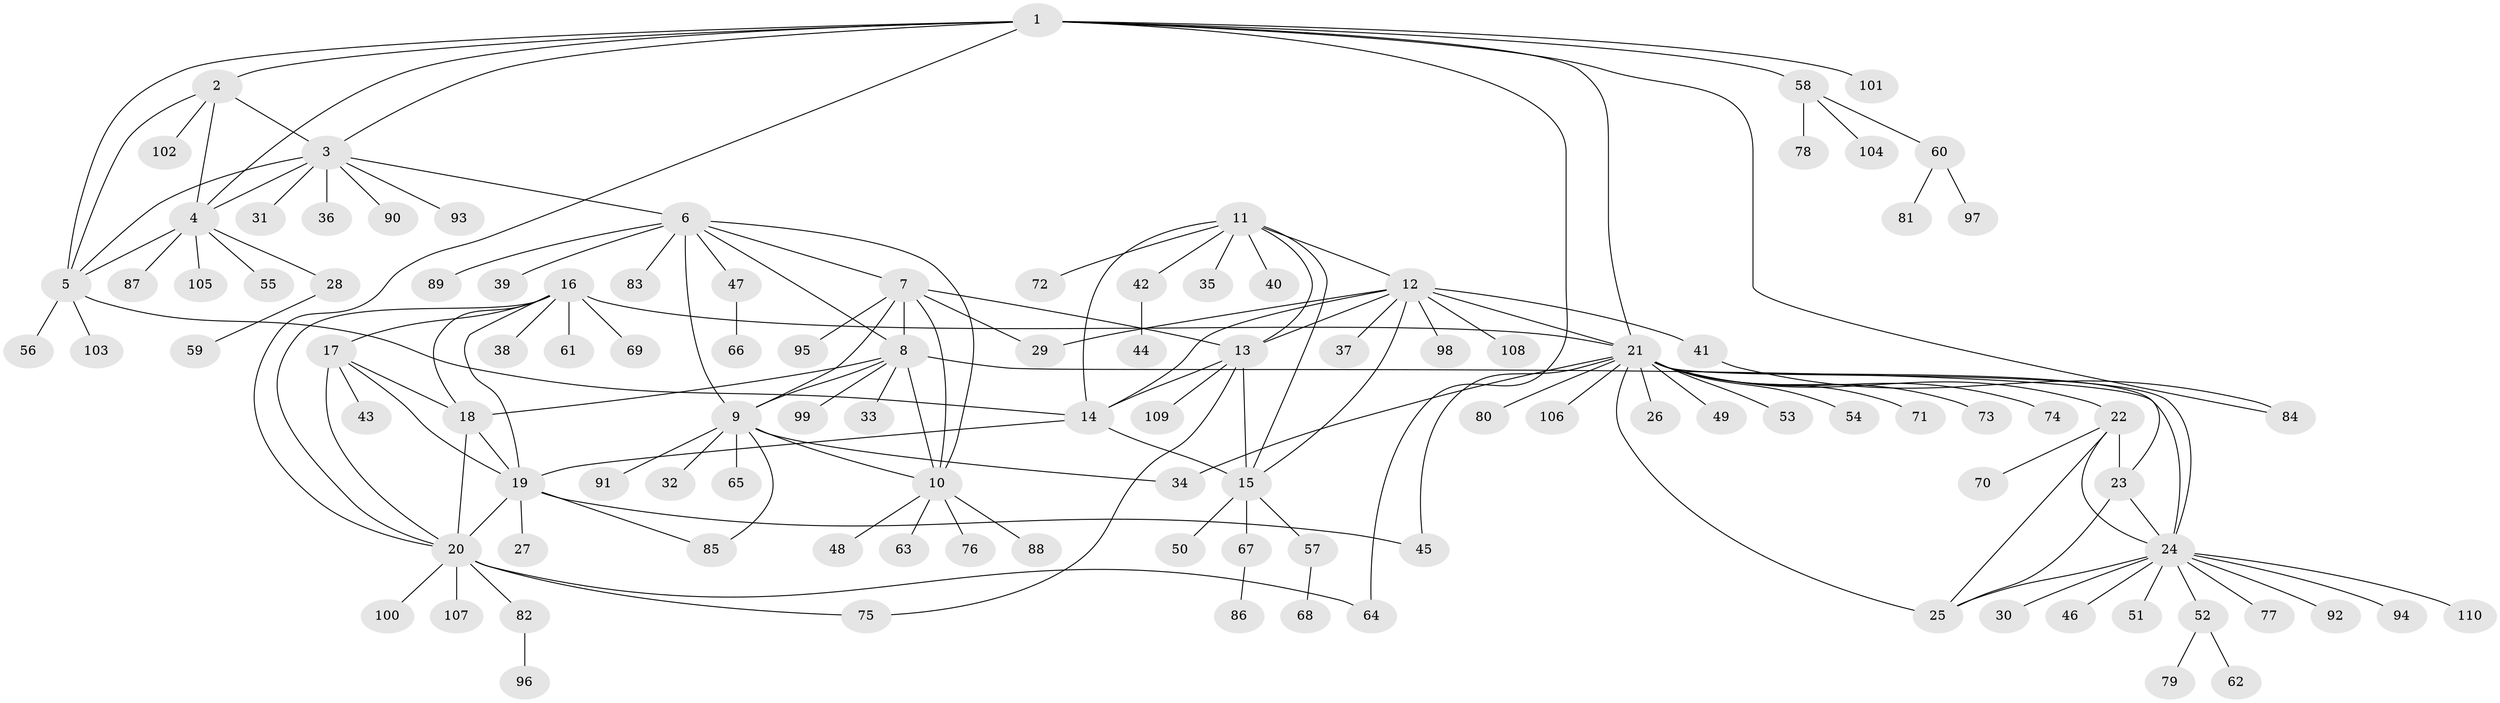 // coarse degree distribution, {5: 0.015151515151515152, 8: 0.015151515151515152, 6: 0.015151515151515152, 4: 0.015151515151515152, 9: 0.015151515151515152, 7: 0.015151515151515152, 3: 0.015151515151515152, 2: 0.07575757575757576, 1: 0.7575757575757576, 15: 0.015151515151515152, 13: 0.045454545454545456}
// Generated by graph-tools (version 1.1) at 2025/58/03/04/25 21:58:55]
// undirected, 110 vertices, 152 edges
graph export_dot {
graph [start="1"]
  node [color=gray90,style=filled];
  1;
  2;
  3;
  4;
  5;
  6;
  7;
  8;
  9;
  10;
  11;
  12;
  13;
  14;
  15;
  16;
  17;
  18;
  19;
  20;
  21;
  22;
  23;
  24;
  25;
  26;
  27;
  28;
  29;
  30;
  31;
  32;
  33;
  34;
  35;
  36;
  37;
  38;
  39;
  40;
  41;
  42;
  43;
  44;
  45;
  46;
  47;
  48;
  49;
  50;
  51;
  52;
  53;
  54;
  55;
  56;
  57;
  58;
  59;
  60;
  61;
  62;
  63;
  64;
  65;
  66;
  67;
  68;
  69;
  70;
  71;
  72;
  73;
  74;
  75;
  76;
  77;
  78;
  79;
  80;
  81;
  82;
  83;
  84;
  85;
  86;
  87;
  88;
  89;
  90;
  91;
  92;
  93;
  94;
  95;
  96;
  97;
  98;
  99;
  100;
  101;
  102;
  103;
  104;
  105;
  106;
  107;
  108;
  109;
  110;
  1 -- 2;
  1 -- 3;
  1 -- 4;
  1 -- 5;
  1 -- 20;
  1 -- 21;
  1 -- 58;
  1 -- 64;
  1 -- 84;
  1 -- 101;
  2 -- 3;
  2 -- 4;
  2 -- 5;
  2 -- 102;
  3 -- 4;
  3 -- 5;
  3 -- 6;
  3 -- 31;
  3 -- 36;
  3 -- 90;
  3 -- 93;
  4 -- 5;
  4 -- 28;
  4 -- 55;
  4 -- 87;
  4 -- 105;
  5 -- 14;
  5 -- 56;
  5 -- 103;
  6 -- 7;
  6 -- 8;
  6 -- 9;
  6 -- 10;
  6 -- 39;
  6 -- 47;
  6 -- 83;
  6 -- 89;
  7 -- 8;
  7 -- 9;
  7 -- 10;
  7 -- 13;
  7 -- 29;
  7 -- 95;
  8 -- 9;
  8 -- 10;
  8 -- 18;
  8 -- 24;
  8 -- 33;
  8 -- 99;
  9 -- 10;
  9 -- 32;
  9 -- 34;
  9 -- 65;
  9 -- 85;
  9 -- 91;
  10 -- 48;
  10 -- 63;
  10 -- 76;
  10 -- 88;
  11 -- 12;
  11 -- 13;
  11 -- 14;
  11 -- 15;
  11 -- 35;
  11 -- 40;
  11 -- 42;
  11 -- 72;
  12 -- 13;
  12 -- 14;
  12 -- 15;
  12 -- 21;
  12 -- 29;
  12 -- 37;
  12 -- 41;
  12 -- 98;
  12 -- 108;
  13 -- 14;
  13 -- 15;
  13 -- 75;
  13 -- 109;
  14 -- 15;
  14 -- 19;
  15 -- 50;
  15 -- 57;
  15 -- 67;
  16 -- 17;
  16 -- 18;
  16 -- 19;
  16 -- 20;
  16 -- 21;
  16 -- 38;
  16 -- 61;
  16 -- 69;
  17 -- 18;
  17 -- 19;
  17 -- 20;
  17 -- 43;
  18 -- 19;
  18 -- 20;
  19 -- 20;
  19 -- 27;
  19 -- 45;
  19 -- 85;
  20 -- 64;
  20 -- 75;
  20 -- 82;
  20 -- 100;
  20 -- 107;
  21 -- 22;
  21 -- 23;
  21 -- 24;
  21 -- 25;
  21 -- 26;
  21 -- 34;
  21 -- 45;
  21 -- 49;
  21 -- 53;
  21 -- 54;
  21 -- 71;
  21 -- 73;
  21 -- 74;
  21 -- 80;
  21 -- 106;
  22 -- 23;
  22 -- 24;
  22 -- 25;
  22 -- 70;
  23 -- 24;
  23 -- 25;
  24 -- 25;
  24 -- 30;
  24 -- 46;
  24 -- 51;
  24 -- 52;
  24 -- 77;
  24 -- 92;
  24 -- 94;
  24 -- 110;
  28 -- 59;
  41 -- 84;
  42 -- 44;
  47 -- 66;
  52 -- 62;
  52 -- 79;
  57 -- 68;
  58 -- 60;
  58 -- 78;
  58 -- 104;
  60 -- 81;
  60 -- 97;
  67 -- 86;
  82 -- 96;
}
